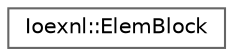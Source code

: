digraph "Graphical Class Hierarchy"
{
 // INTERACTIVE_SVG=YES
 // LATEX_PDF_SIZE
  bgcolor="transparent";
  edge [fontname=Helvetica,fontsize=10,labelfontname=Helvetica,labelfontsize=10];
  node [fontname=Helvetica,fontsize=10,shape=box,height=0.2,width=0.4];
  rankdir="LR";
  Node0 [id="Node000000",label="Ioexnl::ElemBlock",height=0.2,width=0.4,color="grey40", fillcolor="white", style="filled",URL="$structIoexnl_1_1ElemBlock.html",tooltip=" "];
}
